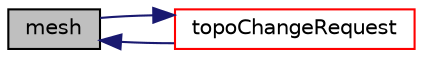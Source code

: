 digraph "mesh"
{
  bgcolor="transparent";
  edge [fontname="Helvetica",fontsize="10",labelfontname="Helvetica",labelfontsize="10"];
  node [fontname="Helvetica",fontsize="10",shape=record];
  rankdir="LR";
  Node1 [label="mesh",height=0.2,width=0.4,color="black", fillcolor="grey75", style="filled", fontcolor="black"];
  Node1 -> Node2 [dir="back",color="midnightblue",fontsize="10",style="solid",fontname="Helvetica"];
  Node2 [label="topoChangeRequest",height=0.2,width=0.4,color="red",URL="$a01984.html#ac9d5cb8cbf747d22469d4367e44b144d",tooltip="Return topology change request. "];
  Node2 -> Node1 [dir="back",color="midnightblue",fontsize="10",style="solid",fontname="Helvetica"];
}
